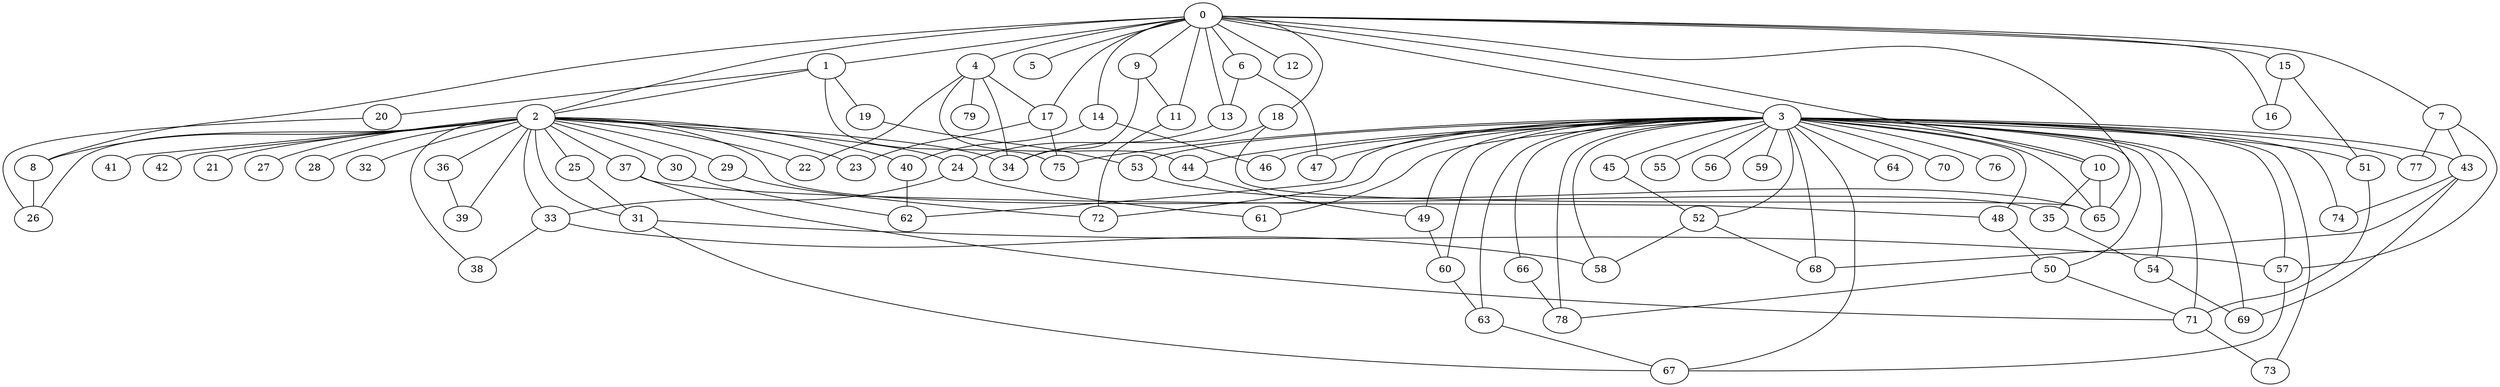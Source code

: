 
graph graphname {
    0 -- 1
0 -- 2
0 -- 3
0 -- 4
0 -- 5
0 -- 6
0 -- 7
0 -- 8
0 -- 9
0 -- 10
0 -- 11
0 -- 12
0 -- 13
0 -- 14
0 -- 15
0 -- 16
0 -- 17
0 -- 18
0 -- 65
1 -- 19
1 -- 20
1 -- 2
1 -- 75
2 -- 21
2 -- 22
2 -- 23
2 -- 24
2 -- 25
2 -- 26
2 -- 27
2 -- 28
2 -- 29
2 -- 30
2 -- 31
2 -- 32
2 -- 33
2 -- 34
2 -- 35
2 -- 36
2 -- 37
2 -- 38
2 -- 39
2 -- 40
2 -- 41
2 -- 42
2 -- 8
3 -- 43
3 -- 44
3 -- 45
3 -- 46
3 -- 47
3 -- 48
3 -- 49
3 -- 50
3 -- 51
3 -- 52
3 -- 53
3 -- 54
3 -- 55
3 -- 56
3 -- 57
3 -- 58
3 -- 59
3 -- 60
3 -- 61
3 -- 62
3 -- 63
3 -- 64
3 -- 65
3 -- 66
3 -- 67
3 -- 68
3 -- 69
3 -- 70
3 -- 71
3 -- 72
3 -- 73
3 -- 74
3 -- 75
3 -- 76
3 -- 77
3 -- 78
3 -- 10
4 -- 79
4 -- 22
4 -- 34
4 -- 17
4 -- 44
6 -- 47
6 -- 13
7 -- 43
7 -- 77
7 -- 57
8 -- 26
9 -- 34
9 -- 11
10 -- 65
10 -- 35
11 -- 72
13 -- 24
14 -- 46
14 -- 40
15 -- 51
15 -- 16
17 -- 23
17 -- 75
18 -- 34
18 -- 65
19 -- 53
20 -- 26
24 -- 33
24 -- 61
25 -- 31
29 -- 72
30 -- 62
31 -- 57
31 -- 67
33 -- 58
33 -- 38
35 -- 54
36 -- 39
37 -- 48
37 -- 71
40 -- 62
43 -- 74
43 -- 69
43 -- 68
44 -- 49
45 -- 52
48 -- 50
49 -- 60
50 -- 78
50 -- 71
51 -- 71
52 -- 68
52 -- 58
53 -- 65
54 -- 69
57 -- 67
60 -- 63
63 -- 67
66 -- 78
71 -- 73

}
